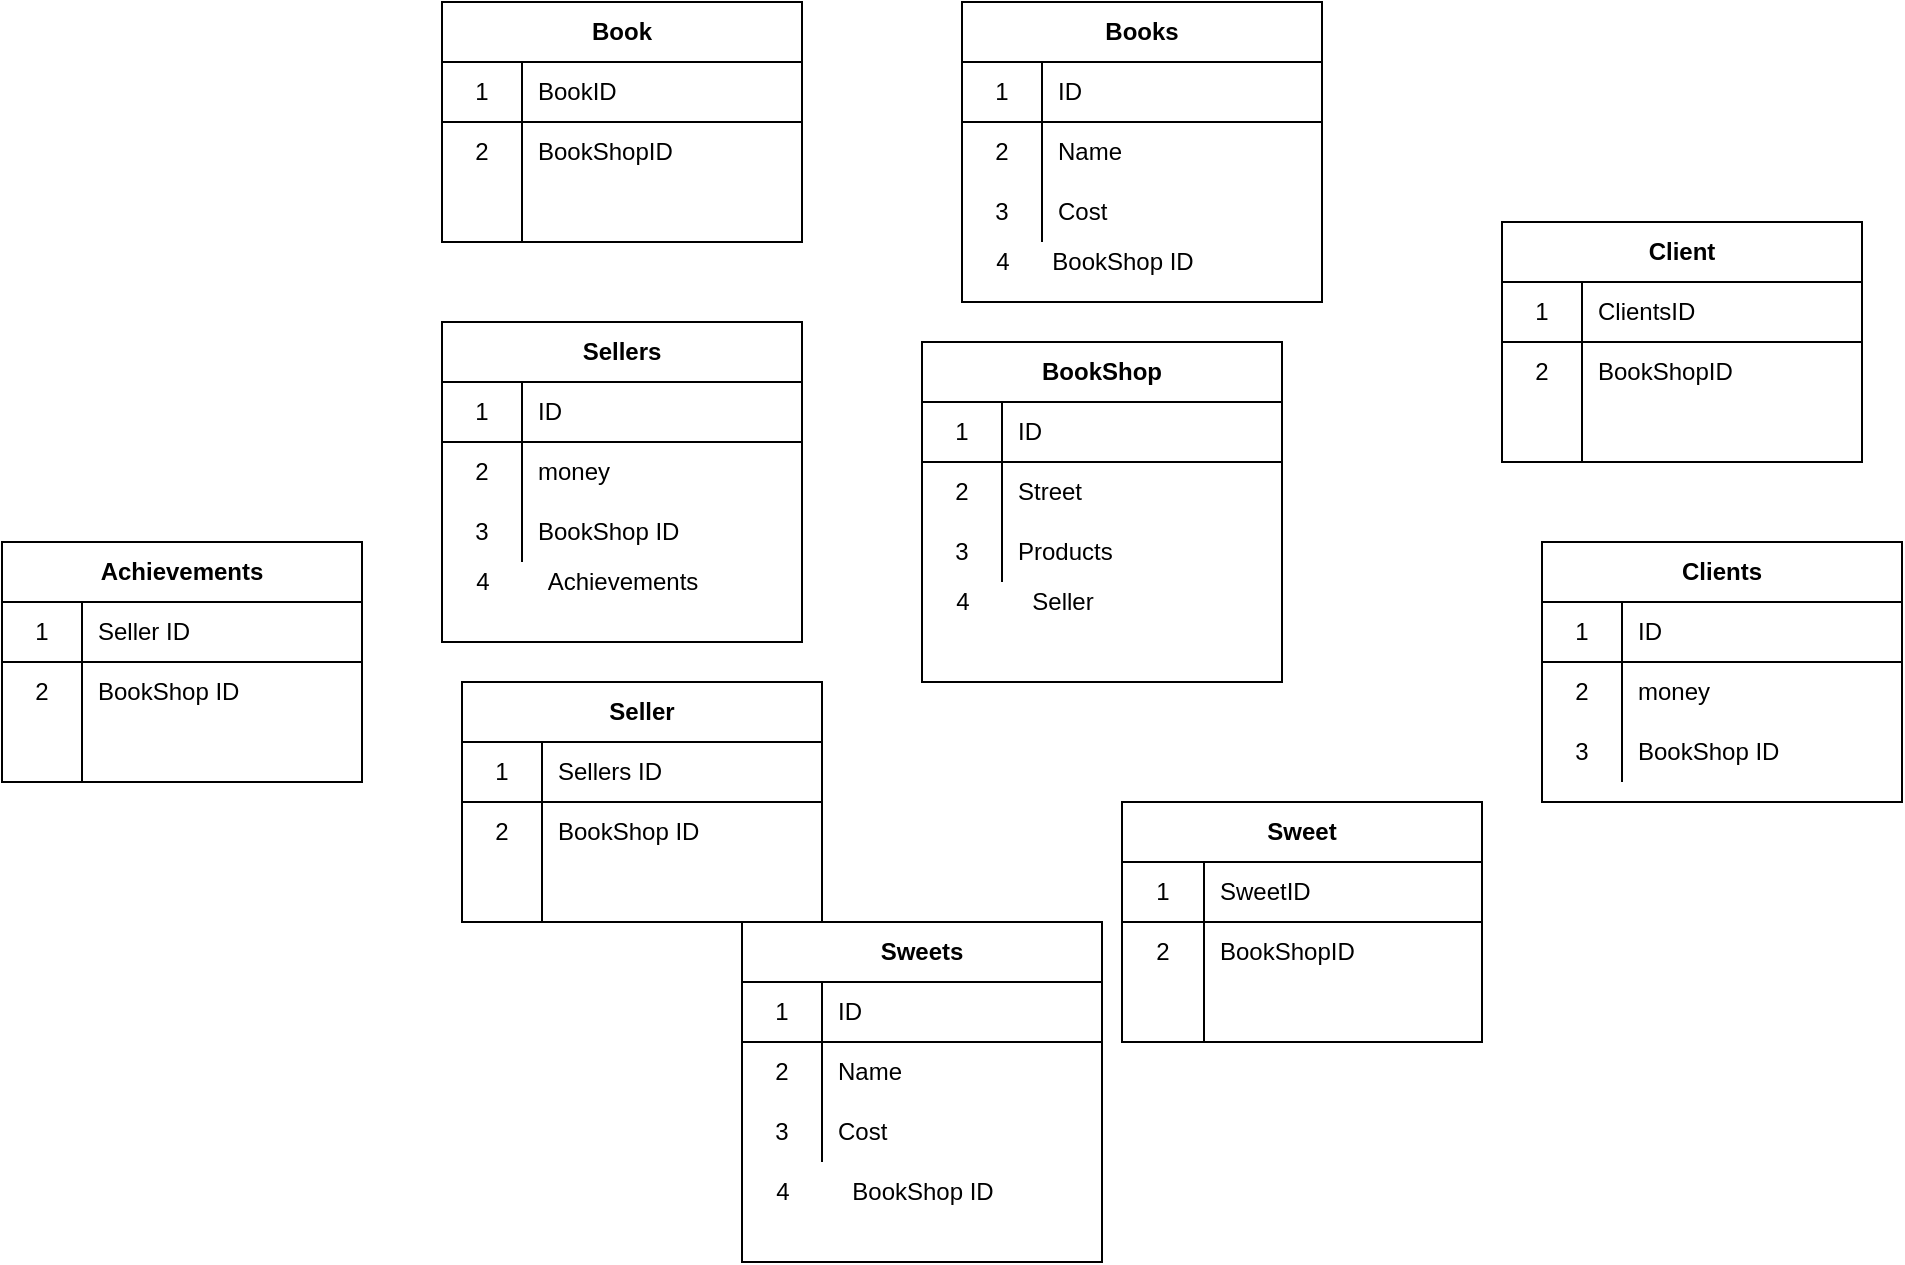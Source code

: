 <mxfile version="14.6.6" type="github">
  <diagram id="C5RBs43oDa-KdzZeNtuy" name="Page-1">
    <mxGraphModel dx="1992" dy="676" grid="1" gridSize="10" guides="1" tooltips="1" connect="1" arrows="1" fold="1" page="1" pageScale="1" pageWidth="827" pageHeight="1169" math="0" shadow="0">
      <root>
        <mxCell id="WIyWlLk6GJQsqaUBKTNV-0" />
        <mxCell id="WIyWlLk6GJQsqaUBKTNV-1" parent="WIyWlLk6GJQsqaUBKTNV-0" />
        <mxCell id="SH3YBPQ3gGaoSPyAYsvP-0" value="BookShop" style="shape=table;html=1;whiteSpace=wrap;startSize=30;container=1;collapsible=0;childLayout=tableLayout;fixedRows=1;rowLines=0;fontStyle=1;align=center;" parent="WIyWlLk6GJQsqaUBKTNV-1" vertex="1">
          <mxGeometry x="290" y="190" width="180" height="170" as="geometry" />
        </mxCell>
        <mxCell id="SH3YBPQ3gGaoSPyAYsvP-1" value="" style="shape=partialRectangle;html=1;whiteSpace=wrap;collapsible=0;dropTarget=0;pointerEvents=0;fillColor=none;top=0;left=0;bottom=1;right=0;points=[[0,0.5],[1,0.5]];portConstraint=eastwest;" parent="SH3YBPQ3gGaoSPyAYsvP-0" vertex="1">
          <mxGeometry y="30" width="180" height="30" as="geometry" />
        </mxCell>
        <mxCell id="SH3YBPQ3gGaoSPyAYsvP-2" value="1" style="shape=partialRectangle;html=1;whiteSpace=wrap;connectable=0;fillColor=none;top=0;left=0;bottom=0;right=0;overflow=hidden;" parent="SH3YBPQ3gGaoSPyAYsvP-1" vertex="1">
          <mxGeometry width="40" height="30" as="geometry" />
        </mxCell>
        <mxCell id="SH3YBPQ3gGaoSPyAYsvP-3" value="ID" style="shape=partialRectangle;html=1;whiteSpace=wrap;connectable=0;fillColor=none;top=0;left=0;bottom=0;right=0;align=left;spacingLeft=6;overflow=hidden;" parent="SH3YBPQ3gGaoSPyAYsvP-1" vertex="1">
          <mxGeometry x="40" width="140" height="30" as="geometry" />
        </mxCell>
        <mxCell id="SH3YBPQ3gGaoSPyAYsvP-4" value="" style="shape=partialRectangle;html=1;whiteSpace=wrap;collapsible=0;dropTarget=0;pointerEvents=0;fillColor=none;top=0;left=0;bottom=0;right=0;points=[[0,0.5],[1,0.5]];portConstraint=eastwest;" parent="SH3YBPQ3gGaoSPyAYsvP-0" vertex="1">
          <mxGeometry y="60" width="180" height="30" as="geometry" />
        </mxCell>
        <mxCell id="SH3YBPQ3gGaoSPyAYsvP-5" value="2" style="shape=partialRectangle;html=1;whiteSpace=wrap;connectable=0;fillColor=none;top=0;left=0;bottom=0;right=0;overflow=hidden;" parent="SH3YBPQ3gGaoSPyAYsvP-4" vertex="1">
          <mxGeometry width="40" height="30" as="geometry" />
        </mxCell>
        <mxCell id="SH3YBPQ3gGaoSPyAYsvP-6" value="Street" style="shape=partialRectangle;html=1;whiteSpace=wrap;connectable=0;fillColor=none;top=0;left=0;bottom=0;right=0;align=left;spacingLeft=6;overflow=hidden;" parent="SH3YBPQ3gGaoSPyAYsvP-4" vertex="1">
          <mxGeometry x="40" width="140" height="30" as="geometry" />
        </mxCell>
        <mxCell id="SH3YBPQ3gGaoSPyAYsvP-7" value="" style="shape=partialRectangle;html=1;whiteSpace=wrap;collapsible=0;dropTarget=0;pointerEvents=0;fillColor=none;top=0;left=0;bottom=0;right=0;points=[[0,0.5],[1,0.5]];portConstraint=eastwest;" parent="SH3YBPQ3gGaoSPyAYsvP-0" vertex="1">
          <mxGeometry y="90" width="180" height="30" as="geometry" />
        </mxCell>
        <mxCell id="SH3YBPQ3gGaoSPyAYsvP-8" value="3" style="shape=partialRectangle;html=1;whiteSpace=wrap;connectable=0;fillColor=none;top=0;left=0;bottom=0;right=0;overflow=hidden;" parent="SH3YBPQ3gGaoSPyAYsvP-7" vertex="1">
          <mxGeometry width="40" height="30" as="geometry" />
        </mxCell>
        <mxCell id="SH3YBPQ3gGaoSPyAYsvP-9" value="Products" style="shape=partialRectangle;html=1;whiteSpace=wrap;connectable=0;fillColor=none;top=0;left=0;bottom=0;right=0;align=left;spacingLeft=6;overflow=hidden;" parent="SH3YBPQ3gGaoSPyAYsvP-7" vertex="1">
          <mxGeometry x="40" width="140" height="30" as="geometry" />
        </mxCell>
        <mxCell id="SH3YBPQ3gGaoSPyAYsvP-10" value="Books" style="shape=table;html=1;whiteSpace=wrap;startSize=30;container=1;collapsible=0;childLayout=tableLayout;fixedRows=1;rowLines=0;fontStyle=1;align=center;" parent="WIyWlLk6GJQsqaUBKTNV-1" vertex="1">
          <mxGeometry x="310" y="20" width="180" height="150" as="geometry" />
        </mxCell>
        <mxCell id="SH3YBPQ3gGaoSPyAYsvP-11" value="" style="shape=partialRectangle;html=1;whiteSpace=wrap;collapsible=0;dropTarget=0;pointerEvents=0;fillColor=none;top=0;left=0;bottom=1;right=0;points=[[0,0.5],[1,0.5]];portConstraint=eastwest;" parent="SH3YBPQ3gGaoSPyAYsvP-10" vertex="1">
          <mxGeometry y="30" width="180" height="30" as="geometry" />
        </mxCell>
        <mxCell id="SH3YBPQ3gGaoSPyAYsvP-12" value="1" style="shape=partialRectangle;html=1;whiteSpace=wrap;connectable=0;fillColor=none;top=0;left=0;bottom=0;right=0;overflow=hidden;" parent="SH3YBPQ3gGaoSPyAYsvP-11" vertex="1">
          <mxGeometry width="40" height="30" as="geometry" />
        </mxCell>
        <mxCell id="SH3YBPQ3gGaoSPyAYsvP-13" value="ID" style="shape=partialRectangle;html=1;whiteSpace=wrap;connectable=0;fillColor=none;top=0;left=0;bottom=0;right=0;align=left;spacingLeft=6;overflow=hidden;" parent="SH3YBPQ3gGaoSPyAYsvP-11" vertex="1">
          <mxGeometry x="40" width="140" height="30" as="geometry" />
        </mxCell>
        <mxCell id="SH3YBPQ3gGaoSPyAYsvP-14" value="" style="shape=partialRectangle;html=1;whiteSpace=wrap;collapsible=0;dropTarget=0;pointerEvents=0;fillColor=none;top=0;left=0;bottom=0;right=0;points=[[0,0.5],[1,0.5]];portConstraint=eastwest;" parent="SH3YBPQ3gGaoSPyAYsvP-10" vertex="1">
          <mxGeometry y="60" width="180" height="30" as="geometry" />
        </mxCell>
        <mxCell id="SH3YBPQ3gGaoSPyAYsvP-15" value="2" style="shape=partialRectangle;html=1;whiteSpace=wrap;connectable=0;fillColor=none;top=0;left=0;bottom=0;right=0;overflow=hidden;" parent="SH3YBPQ3gGaoSPyAYsvP-14" vertex="1">
          <mxGeometry width="40" height="30" as="geometry" />
        </mxCell>
        <mxCell id="SH3YBPQ3gGaoSPyAYsvP-16" value="Name" style="shape=partialRectangle;html=1;whiteSpace=wrap;connectable=0;fillColor=none;top=0;left=0;bottom=0;right=0;align=left;spacingLeft=6;overflow=hidden;" parent="SH3YBPQ3gGaoSPyAYsvP-14" vertex="1">
          <mxGeometry x="40" width="140" height="30" as="geometry" />
        </mxCell>
        <mxCell id="SH3YBPQ3gGaoSPyAYsvP-17" value="" style="shape=partialRectangle;html=1;whiteSpace=wrap;collapsible=0;dropTarget=0;pointerEvents=0;fillColor=none;top=0;left=0;bottom=0;right=0;points=[[0,0.5],[1,0.5]];portConstraint=eastwest;" parent="SH3YBPQ3gGaoSPyAYsvP-10" vertex="1">
          <mxGeometry y="90" width="180" height="30" as="geometry" />
        </mxCell>
        <mxCell id="SH3YBPQ3gGaoSPyAYsvP-18" value="3" style="shape=partialRectangle;html=1;whiteSpace=wrap;connectable=0;fillColor=none;top=0;left=0;bottom=0;right=0;overflow=hidden;" parent="SH3YBPQ3gGaoSPyAYsvP-17" vertex="1">
          <mxGeometry width="40" height="30" as="geometry" />
        </mxCell>
        <mxCell id="SH3YBPQ3gGaoSPyAYsvP-19" value="Cost" style="shape=partialRectangle;html=1;whiteSpace=wrap;connectable=0;fillColor=none;top=0;left=0;bottom=0;right=0;align=left;spacingLeft=6;overflow=hidden;" parent="SH3YBPQ3gGaoSPyAYsvP-17" vertex="1">
          <mxGeometry x="40" width="140" height="30" as="geometry" />
        </mxCell>
        <mxCell id="SH3YBPQ3gGaoSPyAYsvP-33" value="Book" style="shape=table;html=1;whiteSpace=wrap;startSize=30;container=1;collapsible=0;childLayout=tableLayout;fixedRows=1;rowLines=0;fontStyle=1;align=center;" parent="WIyWlLk6GJQsqaUBKTNV-1" vertex="1">
          <mxGeometry x="50" y="20" width="180" height="120" as="geometry" />
        </mxCell>
        <mxCell id="SH3YBPQ3gGaoSPyAYsvP-34" value="" style="shape=partialRectangle;html=1;whiteSpace=wrap;collapsible=0;dropTarget=0;pointerEvents=0;fillColor=none;top=0;left=0;bottom=1;right=0;points=[[0,0.5],[1,0.5]];portConstraint=eastwest;" parent="SH3YBPQ3gGaoSPyAYsvP-33" vertex="1">
          <mxGeometry y="30" width="180" height="30" as="geometry" />
        </mxCell>
        <mxCell id="SH3YBPQ3gGaoSPyAYsvP-35" value="1" style="shape=partialRectangle;html=1;whiteSpace=wrap;connectable=0;fillColor=none;top=0;left=0;bottom=0;right=0;overflow=hidden;" parent="SH3YBPQ3gGaoSPyAYsvP-34" vertex="1">
          <mxGeometry width="40" height="30" as="geometry" />
        </mxCell>
        <mxCell id="SH3YBPQ3gGaoSPyAYsvP-36" value="BookID" style="shape=partialRectangle;html=1;whiteSpace=wrap;connectable=0;fillColor=none;top=0;left=0;bottom=0;right=0;align=left;spacingLeft=6;overflow=hidden;" parent="SH3YBPQ3gGaoSPyAYsvP-34" vertex="1">
          <mxGeometry x="40" width="140" height="30" as="geometry" />
        </mxCell>
        <mxCell id="SH3YBPQ3gGaoSPyAYsvP-37" value="" style="shape=partialRectangle;html=1;whiteSpace=wrap;collapsible=0;dropTarget=0;pointerEvents=0;fillColor=none;top=0;left=0;bottom=0;right=0;points=[[0,0.5],[1,0.5]];portConstraint=eastwest;" parent="SH3YBPQ3gGaoSPyAYsvP-33" vertex="1">
          <mxGeometry y="60" width="180" height="30" as="geometry" />
        </mxCell>
        <mxCell id="SH3YBPQ3gGaoSPyAYsvP-38" value="2" style="shape=partialRectangle;html=1;whiteSpace=wrap;connectable=0;fillColor=none;top=0;left=0;bottom=0;right=0;overflow=hidden;" parent="SH3YBPQ3gGaoSPyAYsvP-37" vertex="1">
          <mxGeometry width="40" height="30" as="geometry" />
        </mxCell>
        <mxCell id="SH3YBPQ3gGaoSPyAYsvP-39" value="BookShopID" style="shape=partialRectangle;html=1;whiteSpace=wrap;connectable=0;fillColor=none;top=0;left=0;bottom=0;right=0;align=left;spacingLeft=6;overflow=hidden;" parent="SH3YBPQ3gGaoSPyAYsvP-37" vertex="1">
          <mxGeometry x="40" width="140" height="30" as="geometry" />
        </mxCell>
        <mxCell id="SH3YBPQ3gGaoSPyAYsvP-40" value="" style="shape=partialRectangle;html=1;whiteSpace=wrap;collapsible=0;dropTarget=0;pointerEvents=0;fillColor=none;top=0;left=0;bottom=0;right=0;points=[[0,0.5],[1,0.5]];portConstraint=eastwest;" parent="SH3YBPQ3gGaoSPyAYsvP-33" vertex="1">
          <mxGeometry y="90" width="180" height="30" as="geometry" />
        </mxCell>
        <mxCell id="SH3YBPQ3gGaoSPyAYsvP-41" value="" style="shape=partialRectangle;html=1;whiteSpace=wrap;connectable=0;fillColor=none;top=0;left=0;bottom=0;right=0;overflow=hidden;" parent="SH3YBPQ3gGaoSPyAYsvP-40" vertex="1">
          <mxGeometry width="40" height="30" as="geometry" />
        </mxCell>
        <mxCell id="SH3YBPQ3gGaoSPyAYsvP-42" value="" style="shape=partialRectangle;html=1;whiteSpace=wrap;connectable=0;fillColor=none;top=0;left=0;bottom=0;right=0;align=left;spacingLeft=6;overflow=hidden;" parent="SH3YBPQ3gGaoSPyAYsvP-40" vertex="1">
          <mxGeometry x="40" width="140" height="30" as="geometry" />
        </mxCell>
        <mxCell id="SH3YBPQ3gGaoSPyAYsvP-43" value="Clients" style="shape=table;html=1;whiteSpace=wrap;startSize=30;container=1;collapsible=0;childLayout=tableLayout;fixedRows=1;rowLines=0;fontStyle=1;align=center;" parent="WIyWlLk6GJQsqaUBKTNV-1" vertex="1">
          <mxGeometry x="600" y="290" width="180" height="130" as="geometry" />
        </mxCell>
        <mxCell id="SH3YBPQ3gGaoSPyAYsvP-44" value="" style="shape=partialRectangle;html=1;whiteSpace=wrap;collapsible=0;dropTarget=0;pointerEvents=0;fillColor=none;top=0;left=0;bottom=1;right=0;points=[[0,0.5],[1,0.5]];portConstraint=eastwest;" parent="SH3YBPQ3gGaoSPyAYsvP-43" vertex="1">
          <mxGeometry y="30" width="180" height="30" as="geometry" />
        </mxCell>
        <mxCell id="SH3YBPQ3gGaoSPyAYsvP-45" value="1" style="shape=partialRectangle;html=1;whiteSpace=wrap;connectable=0;fillColor=none;top=0;left=0;bottom=0;right=0;overflow=hidden;" parent="SH3YBPQ3gGaoSPyAYsvP-44" vertex="1">
          <mxGeometry width="40" height="30" as="geometry" />
        </mxCell>
        <mxCell id="SH3YBPQ3gGaoSPyAYsvP-46" value="ID" style="shape=partialRectangle;html=1;whiteSpace=wrap;connectable=0;fillColor=none;top=0;left=0;bottom=0;right=0;align=left;spacingLeft=6;overflow=hidden;" parent="SH3YBPQ3gGaoSPyAYsvP-44" vertex="1">
          <mxGeometry x="40" width="140" height="30" as="geometry" />
        </mxCell>
        <mxCell id="SH3YBPQ3gGaoSPyAYsvP-47" value="" style="shape=partialRectangle;html=1;whiteSpace=wrap;collapsible=0;dropTarget=0;pointerEvents=0;fillColor=none;top=0;left=0;bottom=0;right=0;points=[[0,0.5],[1,0.5]];portConstraint=eastwest;" parent="SH3YBPQ3gGaoSPyAYsvP-43" vertex="1">
          <mxGeometry y="60" width="180" height="30" as="geometry" />
        </mxCell>
        <mxCell id="SH3YBPQ3gGaoSPyAYsvP-48" value="2" style="shape=partialRectangle;html=1;whiteSpace=wrap;connectable=0;fillColor=none;top=0;left=0;bottom=0;right=0;overflow=hidden;" parent="SH3YBPQ3gGaoSPyAYsvP-47" vertex="1">
          <mxGeometry width="40" height="30" as="geometry" />
        </mxCell>
        <mxCell id="SH3YBPQ3gGaoSPyAYsvP-49" value="money" style="shape=partialRectangle;html=1;whiteSpace=wrap;connectable=0;fillColor=none;top=0;left=0;bottom=0;right=0;align=left;spacingLeft=6;overflow=hidden;" parent="SH3YBPQ3gGaoSPyAYsvP-47" vertex="1">
          <mxGeometry x="40" width="140" height="30" as="geometry" />
        </mxCell>
        <mxCell id="SH3YBPQ3gGaoSPyAYsvP-50" value="" style="shape=partialRectangle;html=1;whiteSpace=wrap;collapsible=0;dropTarget=0;pointerEvents=0;fillColor=none;top=0;left=0;bottom=0;right=0;points=[[0,0.5],[1,0.5]];portConstraint=eastwest;" parent="SH3YBPQ3gGaoSPyAYsvP-43" vertex="1">
          <mxGeometry y="90" width="180" height="30" as="geometry" />
        </mxCell>
        <mxCell id="SH3YBPQ3gGaoSPyAYsvP-51" value="3" style="shape=partialRectangle;html=1;whiteSpace=wrap;connectable=0;fillColor=none;top=0;left=0;bottom=0;right=0;overflow=hidden;" parent="SH3YBPQ3gGaoSPyAYsvP-50" vertex="1">
          <mxGeometry width="40" height="30" as="geometry" />
        </mxCell>
        <mxCell id="SH3YBPQ3gGaoSPyAYsvP-52" value="BookShop ID" style="shape=partialRectangle;html=1;whiteSpace=wrap;connectable=0;fillColor=none;top=0;left=0;bottom=0;right=0;align=left;spacingLeft=6;overflow=hidden;" parent="SH3YBPQ3gGaoSPyAYsvP-50" vertex="1">
          <mxGeometry x="40" width="140" height="30" as="geometry" />
        </mxCell>
        <mxCell id="SH3YBPQ3gGaoSPyAYsvP-53" value="Sweets" style="shape=table;html=1;whiteSpace=wrap;startSize=30;container=1;collapsible=0;childLayout=tableLayout;fixedRows=1;rowLines=0;fontStyle=1;align=center;" parent="WIyWlLk6GJQsqaUBKTNV-1" vertex="1">
          <mxGeometry x="200" y="480" width="180" height="170" as="geometry" />
        </mxCell>
        <mxCell id="SH3YBPQ3gGaoSPyAYsvP-54" value="" style="shape=partialRectangle;html=1;whiteSpace=wrap;collapsible=0;dropTarget=0;pointerEvents=0;fillColor=none;top=0;left=0;bottom=1;right=0;points=[[0,0.5],[1,0.5]];portConstraint=eastwest;" parent="SH3YBPQ3gGaoSPyAYsvP-53" vertex="1">
          <mxGeometry y="30" width="180" height="30" as="geometry" />
        </mxCell>
        <mxCell id="SH3YBPQ3gGaoSPyAYsvP-55" value="1" style="shape=partialRectangle;html=1;whiteSpace=wrap;connectable=0;fillColor=none;top=0;left=0;bottom=0;right=0;overflow=hidden;" parent="SH3YBPQ3gGaoSPyAYsvP-54" vertex="1">
          <mxGeometry width="40" height="30" as="geometry" />
        </mxCell>
        <mxCell id="SH3YBPQ3gGaoSPyAYsvP-56" value="ID" style="shape=partialRectangle;html=1;whiteSpace=wrap;connectable=0;fillColor=none;top=0;left=0;bottom=0;right=0;align=left;spacingLeft=6;overflow=hidden;" parent="SH3YBPQ3gGaoSPyAYsvP-54" vertex="1">
          <mxGeometry x="40" width="140" height="30" as="geometry" />
        </mxCell>
        <mxCell id="SH3YBPQ3gGaoSPyAYsvP-57" value="" style="shape=partialRectangle;html=1;whiteSpace=wrap;collapsible=0;dropTarget=0;pointerEvents=0;fillColor=none;top=0;left=0;bottom=0;right=0;points=[[0,0.5],[1,0.5]];portConstraint=eastwest;" parent="SH3YBPQ3gGaoSPyAYsvP-53" vertex="1">
          <mxGeometry y="60" width="180" height="30" as="geometry" />
        </mxCell>
        <mxCell id="SH3YBPQ3gGaoSPyAYsvP-58" value="2" style="shape=partialRectangle;html=1;whiteSpace=wrap;connectable=0;fillColor=none;top=0;left=0;bottom=0;right=0;overflow=hidden;" parent="SH3YBPQ3gGaoSPyAYsvP-57" vertex="1">
          <mxGeometry width="40" height="30" as="geometry" />
        </mxCell>
        <mxCell id="SH3YBPQ3gGaoSPyAYsvP-59" value="Name" style="shape=partialRectangle;html=1;whiteSpace=wrap;connectable=0;fillColor=none;top=0;left=0;bottom=0;right=0;align=left;spacingLeft=6;overflow=hidden;" parent="SH3YBPQ3gGaoSPyAYsvP-57" vertex="1">
          <mxGeometry x="40" width="140" height="30" as="geometry" />
        </mxCell>
        <mxCell id="SH3YBPQ3gGaoSPyAYsvP-60" value="" style="shape=partialRectangle;html=1;whiteSpace=wrap;collapsible=0;dropTarget=0;pointerEvents=0;fillColor=none;top=0;left=0;bottom=0;right=0;points=[[0,0.5],[1,0.5]];portConstraint=eastwest;" parent="SH3YBPQ3gGaoSPyAYsvP-53" vertex="1">
          <mxGeometry y="90" width="180" height="30" as="geometry" />
        </mxCell>
        <mxCell id="SH3YBPQ3gGaoSPyAYsvP-61" value="3" style="shape=partialRectangle;html=1;whiteSpace=wrap;connectable=0;fillColor=none;top=0;left=0;bottom=0;right=0;overflow=hidden;" parent="SH3YBPQ3gGaoSPyAYsvP-60" vertex="1">
          <mxGeometry width="40" height="30" as="geometry" />
        </mxCell>
        <mxCell id="SH3YBPQ3gGaoSPyAYsvP-62" value="Cost" style="shape=partialRectangle;html=1;whiteSpace=wrap;connectable=0;fillColor=none;top=0;left=0;bottom=0;right=0;align=left;spacingLeft=6;overflow=hidden;" parent="SH3YBPQ3gGaoSPyAYsvP-60" vertex="1">
          <mxGeometry x="40" width="140" height="30" as="geometry" />
        </mxCell>
        <mxCell id="SH3YBPQ3gGaoSPyAYsvP-63" value="Sweet" style="shape=table;html=1;whiteSpace=wrap;startSize=30;container=1;collapsible=0;childLayout=tableLayout;fixedRows=1;rowLines=0;fontStyle=1;align=center;" parent="WIyWlLk6GJQsqaUBKTNV-1" vertex="1">
          <mxGeometry x="390" y="420" width="180" height="120" as="geometry" />
        </mxCell>
        <mxCell id="SH3YBPQ3gGaoSPyAYsvP-64" value="" style="shape=partialRectangle;html=1;whiteSpace=wrap;collapsible=0;dropTarget=0;pointerEvents=0;fillColor=none;top=0;left=0;bottom=1;right=0;points=[[0,0.5],[1,0.5]];portConstraint=eastwest;" parent="SH3YBPQ3gGaoSPyAYsvP-63" vertex="1">
          <mxGeometry y="30" width="180" height="30" as="geometry" />
        </mxCell>
        <mxCell id="SH3YBPQ3gGaoSPyAYsvP-65" value="1" style="shape=partialRectangle;html=1;whiteSpace=wrap;connectable=0;fillColor=none;top=0;left=0;bottom=0;right=0;overflow=hidden;" parent="SH3YBPQ3gGaoSPyAYsvP-64" vertex="1">
          <mxGeometry width="41" height="30" as="geometry" />
        </mxCell>
        <mxCell id="SH3YBPQ3gGaoSPyAYsvP-66" value="SweetID" style="shape=partialRectangle;html=1;whiteSpace=wrap;connectable=0;fillColor=none;top=0;left=0;bottom=0;right=0;align=left;spacingLeft=6;overflow=hidden;" parent="SH3YBPQ3gGaoSPyAYsvP-64" vertex="1">
          <mxGeometry x="41" width="139" height="30" as="geometry" />
        </mxCell>
        <mxCell id="SH3YBPQ3gGaoSPyAYsvP-67" value="" style="shape=partialRectangle;html=1;whiteSpace=wrap;collapsible=0;dropTarget=0;pointerEvents=0;fillColor=none;top=0;left=0;bottom=0;right=0;points=[[0,0.5],[1,0.5]];portConstraint=eastwest;" parent="SH3YBPQ3gGaoSPyAYsvP-63" vertex="1">
          <mxGeometry y="60" width="180" height="30" as="geometry" />
        </mxCell>
        <mxCell id="SH3YBPQ3gGaoSPyAYsvP-68" value="2" style="shape=partialRectangle;html=1;whiteSpace=wrap;connectable=0;fillColor=none;top=0;left=0;bottom=0;right=0;overflow=hidden;" parent="SH3YBPQ3gGaoSPyAYsvP-67" vertex="1">
          <mxGeometry width="41" height="30" as="geometry" />
        </mxCell>
        <mxCell id="SH3YBPQ3gGaoSPyAYsvP-69" value="BookShopID" style="shape=partialRectangle;html=1;whiteSpace=wrap;connectable=0;fillColor=none;top=0;left=0;bottom=0;right=0;align=left;spacingLeft=6;overflow=hidden;" parent="SH3YBPQ3gGaoSPyAYsvP-67" vertex="1">
          <mxGeometry x="41" width="139" height="30" as="geometry" />
        </mxCell>
        <mxCell id="SH3YBPQ3gGaoSPyAYsvP-70" value="" style="shape=partialRectangle;html=1;whiteSpace=wrap;collapsible=0;dropTarget=0;pointerEvents=0;fillColor=none;top=0;left=0;bottom=0;right=0;points=[[0,0.5],[1,0.5]];portConstraint=eastwest;" parent="SH3YBPQ3gGaoSPyAYsvP-63" vertex="1">
          <mxGeometry y="90" width="180" height="30" as="geometry" />
        </mxCell>
        <mxCell id="SH3YBPQ3gGaoSPyAYsvP-71" value="" style="shape=partialRectangle;html=1;whiteSpace=wrap;connectable=0;fillColor=none;top=0;left=0;bottom=0;right=0;overflow=hidden;" parent="SH3YBPQ3gGaoSPyAYsvP-70" vertex="1">
          <mxGeometry width="41" height="30" as="geometry" />
        </mxCell>
        <mxCell id="SH3YBPQ3gGaoSPyAYsvP-72" value="" style="shape=partialRectangle;html=1;whiteSpace=wrap;connectable=0;fillColor=none;top=0;left=0;bottom=0;right=0;align=left;spacingLeft=6;overflow=hidden;" parent="SH3YBPQ3gGaoSPyAYsvP-70" vertex="1">
          <mxGeometry x="41" width="139" height="30" as="geometry" />
        </mxCell>
        <mxCell id="SH3YBPQ3gGaoSPyAYsvP-83" value="Client" style="shape=table;html=1;whiteSpace=wrap;startSize=30;container=1;collapsible=0;childLayout=tableLayout;fixedRows=1;rowLines=0;fontStyle=1;align=center;" parent="WIyWlLk6GJQsqaUBKTNV-1" vertex="1">
          <mxGeometry x="580" y="130" width="180" height="120" as="geometry" />
        </mxCell>
        <mxCell id="SH3YBPQ3gGaoSPyAYsvP-84" value="" style="shape=partialRectangle;html=1;whiteSpace=wrap;collapsible=0;dropTarget=0;pointerEvents=0;fillColor=none;top=0;left=0;bottom=1;right=0;points=[[0,0.5],[1,0.5]];portConstraint=eastwest;" parent="SH3YBPQ3gGaoSPyAYsvP-83" vertex="1">
          <mxGeometry y="30" width="180" height="30" as="geometry" />
        </mxCell>
        <mxCell id="SH3YBPQ3gGaoSPyAYsvP-85" value="1" style="shape=partialRectangle;html=1;whiteSpace=wrap;connectable=0;fillColor=none;top=0;left=0;bottom=0;right=0;overflow=hidden;" parent="SH3YBPQ3gGaoSPyAYsvP-84" vertex="1">
          <mxGeometry width="40" height="30" as="geometry" />
        </mxCell>
        <mxCell id="SH3YBPQ3gGaoSPyAYsvP-86" value="ClientsID" style="shape=partialRectangle;html=1;whiteSpace=wrap;connectable=0;fillColor=none;top=0;left=0;bottom=0;right=0;align=left;spacingLeft=6;overflow=hidden;" parent="SH3YBPQ3gGaoSPyAYsvP-84" vertex="1">
          <mxGeometry x="40" width="140" height="30" as="geometry" />
        </mxCell>
        <mxCell id="SH3YBPQ3gGaoSPyAYsvP-87" value="" style="shape=partialRectangle;html=1;whiteSpace=wrap;collapsible=0;dropTarget=0;pointerEvents=0;fillColor=none;top=0;left=0;bottom=0;right=0;points=[[0,0.5],[1,0.5]];portConstraint=eastwest;" parent="SH3YBPQ3gGaoSPyAYsvP-83" vertex="1">
          <mxGeometry y="60" width="180" height="30" as="geometry" />
        </mxCell>
        <mxCell id="SH3YBPQ3gGaoSPyAYsvP-88" value="2" style="shape=partialRectangle;html=1;whiteSpace=wrap;connectable=0;fillColor=none;top=0;left=0;bottom=0;right=0;overflow=hidden;" parent="SH3YBPQ3gGaoSPyAYsvP-87" vertex="1">
          <mxGeometry width="40" height="30" as="geometry" />
        </mxCell>
        <mxCell id="SH3YBPQ3gGaoSPyAYsvP-89" value="BookShopID" style="shape=partialRectangle;html=1;whiteSpace=wrap;connectable=0;fillColor=none;top=0;left=0;bottom=0;right=0;align=left;spacingLeft=6;overflow=hidden;" parent="SH3YBPQ3gGaoSPyAYsvP-87" vertex="1">
          <mxGeometry x="40" width="140" height="30" as="geometry" />
        </mxCell>
        <mxCell id="SH3YBPQ3gGaoSPyAYsvP-90" value="" style="shape=partialRectangle;html=1;whiteSpace=wrap;collapsible=0;dropTarget=0;pointerEvents=0;fillColor=none;top=0;left=0;bottom=0;right=0;points=[[0,0.5],[1,0.5]];portConstraint=eastwest;" parent="SH3YBPQ3gGaoSPyAYsvP-83" vertex="1">
          <mxGeometry y="90" width="180" height="30" as="geometry" />
        </mxCell>
        <mxCell id="SH3YBPQ3gGaoSPyAYsvP-91" value="" style="shape=partialRectangle;html=1;whiteSpace=wrap;connectable=0;fillColor=none;top=0;left=0;bottom=0;right=0;overflow=hidden;" parent="SH3YBPQ3gGaoSPyAYsvP-90" vertex="1">
          <mxGeometry width="40" height="30" as="geometry" />
        </mxCell>
        <mxCell id="SH3YBPQ3gGaoSPyAYsvP-92" value="" style="shape=partialRectangle;html=1;whiteSpace=wrap;connectable=0;fillColor=none;top=0;left=0;bottom=0;right=0;align=left;spacingLeft=6;overflow=hidden;" parent="SH3YBPQ3gGaoSPyAYsvP-90" vertex="1">
          <mxGeometry x="40" width="140" height="30" as="geometry" />
        </mxCell>
        <mxCell id="KYi7_azfYtkrfI1_Ko0c-0" value="4" style="text;html=1;align=center;verticalAlign=middle;resizable=0;points=[];autosize=1;strokeColor=none;" vertex="1" parent="WIyWlLk6GJQsqaUBKTNV-1">
          <mxGeometry x="320" y="140" width="20" height="20" as="geometry" />
        </mxCell>
        <mxCell id="KYi7_azfYtkrfI1_Ko0c-1" value="BookShop ID" style="text;html=1;align=center;verticalAlign=middle;resizable=0;points=[];autosize=1;strokeColor=none;" vertex="1" parent="WIyWlLk6GJQsqaUBKTNV-1">
          <mxGeometry x="345" y="140" width="90" height="20" as="geometry" />
        </mxCell>
        <mxCell id="KYi7_azfYtkrfI1_Ko0c-2" value="4" style="text;html=1;align=center;verticalAlign=middle;resizable=0;points=[];autosize=1;strokeColor=none;" vertex="1" parent="WIyWlLk6GJQsqaUBKTNV-1">
          <mxGeometry x="210" y="605" width="20" height="20" as="geometry" />
        </mxCell>
        <mxCell id="KYi7_azfYtkrfI1_Ko0c-3" value="BookShop ID" style="text;html=1;align=center;verticalAlign=middle;resizable=0;points=[];autosize=1;strokeColor=none;" vertex="1" parent="WIyWlLk6GJQsqaUBKTNV-1">
          <mxGeometry x="245" y="605" width="90" height="20" as="geometry" />
        </mxCell>
        <mxCell id="KYi7_azfYtkrfI1_Ko0c-4" value="4" style="text;html=1;align=center;verticalAlign=middle;resizable=0;points=[];autosize=1;strokeColor=none;" vertex="1" parent="WIyWlLk6GJQsqaUBKTNV-1">
          <mxGeometry x="300" y="310" width="20" height="20" as="geometry" />
        </mxCell>
        <mxCell id="KYi7_azfYtkrfI1_Ko0c-5" value="Seller" style="text;html=1;align=center;verticalAlign=middle;resizable=0;points=[];autosize=1;strokeColor=none;" vertex="1" parent="WIyWlLk6GJQsqaUBKTNV-1">
          <mxGeometry x="335" y="310" width="50" height="20" as="geometry" />
        </mxCell>
        <mxCell id="KYi7_azfYtkrfI1_Ko0c-6" value="Sellers" style="shape=table;html=1;whiteSpace=wrap;startSize=30;container=1;collapsible=0;childLayout=tableLayout;fixedRows=1;rowLines=0;fontStyle=1;align=center;" vertex="1" parent="WIyWlLk6GJQsqaUBKTNV-1">
          <mxGeometry x="50" y="180" width="180" height="160" as="geometry" />
        </mxCell>
        <mxCell id="KYi7_azfYtkrfI1_Ko0c-7" value="" style="shape=partialRectangle;html=1;whiteSpace=wrap;collapsible=0;dropTarget=0;pointerEvents=0;fillColor=none;top=0;left=0;bottom=1;right=0;points=[[0,0.5],[1,0.5]];portConstraint=eastwest;" vertex="1" parent="KYi7_azfYtkrfI1_Ko0c-6">
          <mxGeometry y="30" width="180" height="30" as="geometry" />
        </mxCell>
        <mxCell id="KYi7_azfYtkrfI1_Ko0c-8" value="1" style="shape=partialRectangle;html=1;whiteSpace=wrap;connectable=0;fillColor=none;top=0;left=0;bottom=0;right=0;overflow=hidden;" vertex="1" parent="KYi7_azfYtkrfI1_Ko0c-7">
          <mxGeometry width="40" height="30" as="geometry" />
        </mxCell>
        <mxCell id="KYi7_azfYtkrfI1_Ko0c-9" value="ID" style="shape=partialRectangle;html=1;whiteSpace=wrap;connectable=0;fillColor=none;top=0;left=0;bottom=0;right=0;align=left;spacingLeft=6;overflow=hidden;" vertex="1" parent="KYi7_azfYtkrfI1_Ko0c-7">
          <mxGeometry x="40" width="140" height="30" as="geometry" />
        </mxCell>
        <mxCell id="KYi7_azfYtkrfI1_Ko0c-10" value="" style="shape=partialRectangle;html=1;whiteSpace=wrap;collapsible=0;dropTarget=0;pointerEvents=0;fillColor=none;top=0;left=0;bottom=0;right=0;points=[[0,0.5],[1,0.5]];portConstraint=eastwest;" vertex="1" parent="KYi7_azfYtkrfI1_Ko0c-6">
          <mxGeometry y="60" width="180" height="30" as="geometry" />
        </mxCell>
        <mxCell id="KYi7_azfYtkrfI1_Ko0c-11" value="2" style="shape=partialRectangle;html=1;whiteSpace=wrap;connectable=0;fillColor=none;top=0;left=0;bottom=0;right=0;overflow=hidden;" vertex="1" parent="KYi7_azfYtkrfI1_Ko0c-10">
          <mxGeometry width="40" height="30" as="geometry" />
        </mxCell>
        <mxCell id="KYi7_azfYtkrfI1_Ko0c-12" value="money" style="shape=partialRectangle;html=1;whiteSpace=wrap;connectable=0;fillColor=none;top=0;left=0;bottom=0;right=0;align=left;spacingLeft=6;overflow=hidden;" vertex="1" parent="KYi7_azfYtkrfI1_Ko0c-10">
          <mxGeometry x="40" width="140" height="30" as="geometry" />
        </mxCell>
        <mxCell id="KYi7_azfYtkrfI1_Ko0c-13" value="" style="shape=partialRectangle;html=1;whiteSpace=wrap;collapsible=0;dropTarget=0;pointerEvents=0;fillColor=none;top=0;left=0;bottom=0;right=0;points=[[0,0.5],[1,0.5]];portConstraint=eastwest;" vertex="1" parent="KYi7_azfYtkrfI1_Ko0c-6">
          <mxGeometry y="90" width="180" height="30" as="geometry" />
        </mxCell>
        <mxCell id="KYi7_azfYtkrfI1_Ko0c-14" value="3" style="shape=partialRectangle;html=1;whiteSpace=wrap;connectable=0;fillColor=none;top=0;left=0;bottom=0;right=0;overflow=hidden;" vertex="1" parent="KYi7_azfYtkrfI1_Ko0c-13">
          <mxGeometry width="40" height="30" as="geometry" />
        </mxCell>
        <mxCell id="KYi7_azfYtkrfI1_Ko0c-15" value="BookShop ID" style="shape=partialRectangle;html=1;whiteSpace=wrap;connectable=0;fillColor=none;top=0;left=0;bottom=0;right=0;align=left;spacingLeft=6;overflow=hidden;" vertex="1" parent="KYi7_azfYtkrfI1_Ko0c-13">
          <mxGeometry x="40" width="140" height="30" as="geometry" />
        </mxCell>
        <mxCell id="KYi7_azfYtkrfI1_Ko0c-16" value="4" style="text;html=1;align=center;verticalAlign=middle;resizable=0;points=[];autosize=1;strokeColor=none;" vertex="1" parent="WIyWlLk6GJQsqaUBKTNV-1">
          <mxGeometry x="60" y="300" width="20" height="20" as="geometry" />
        </mxCell>
        <mxCell id="KYi7_azfYtkrfI1_Ko0c-17" value="Achievements" style="text;html=1;align=center;verticalAlign=middle;resizable=0;points=[];autosize=1;strokeColor=none;" vertex="1" parent="WIyWlLk6GJQsqaUBKTNV-1">
          <mxGeometry x="95" y="300" width="90" height="20" as="geometry" />
        </mxCell>
        <mxCell id="KYi7_azfYtkrfI1_Ko0c-18" value="Achievements" style="shape=table;html=1;whiteSpace=wrap;startSize=30;container=1;collapsible=0;childLayout=tableLayout;fixedRows=1;rowLines=0;fontStyle=1;align=center;" vertex="1" parent="WIyWlLk6GJQsqaUBKTNV-1">
          <mxGeometry x="-170" y="290" width="180" height="120" as="geometry" />
        </mxCell>
        <mxCell id="KYi7_azfYtkrfI1_Ko0c-19" value="" style="shape=partialRectangle;html=1;whiteSpace=wrap;collapsible=0;dropTarget=0;pointerEvents=0;fillColor=none;top=0;left=0;bottom=1;right=0;points=[[0,0.5],[1,0.5]];portConstraint=eastwest;" vertex="1" parent="KYi7_azfYtkrfI1_Ko0c-18">
          <mxGeometry y="30" width="180" height="30" as="geometry" />
        </mxCell>
        <mxCell id="KYi7_azfYtkrfI1_Ko0c-20" value="1" style="shape=partialRectangle;html=1;whiteSpace=wrap;connectable=0;fillColor=none;top=0;left=0;bottom=0;right=0;overflow=hidden;" vertex="1" parent="KYi7_azfYtkrfI1_Ko0c-19">
          <mxGeometry width="40" height="30" as="geometry" />
        </mxCell>
        <mxCell id="KYi7_azfYtkrfI1_Ko0c-21" value="Seller ID" style="shape=partialRectangle;html=1;whiteSpace=wrap;connectable=0;fillColor=none;top=0;left=0;bottom=0;right=0;align=left;spacingLeft=6;overflow=hidden;" vertex="1" parent="KYi7_azfYtkrfI1_Ko0c-19">
          <mxGeometry x="40" width="140" height="30" as="geometry" />
        </mxCell>
        <mxCell id="KYi7_azfYtkrfI1_Ko0c-22" value="" style="shape=partialRectangle;html=1;whiteSpace=wrap;collapsible=0;dropTarget=0;pointerEvents=0;fillColor=none;top=0;left=0;bottom=0;right=0;points=[[0,0.5],[1,0.5]];portConstraint=eastwest;" vertex="1" parent="KYi7_azfYtkrfI1_Ko0c-18">
          <mxGeometry y="60" width="180" height="30" as="geometry" />
        </mxCell>
        <mxCell id="KYi7_azfYtkrfI1_Ko0c-23" value="2" style="shape=partialRectangle;html=1;whiteSpace=wrap;connectable=0;fillColor=none;top=0;left=0;bottom=0;right=0;overflow=hidden;" vertex="1" parent="KYi7_azfYtkrfI1_Ko0c-22">
          <mxGeometry width="40" height="30" as="geometry" />
        </mxCell>
        <mxCell id="KYi7_azfYtkrfI1_Ko0c-24" value="BookShop ID" style="shape=partialRectangle;html=1;whiteSpace=wrap;connectable=0;fillColor=none;top=0;left=0;bottom=0;right=0;align=left;spacingLeft=6;overflow=hidden;" vertex="1" parent="KYi7_azfYtkrfI1_Ko0c-22">
          <mxGeometry x="40" width="140" height="30" as="geometry" />
        </mxCell>
        <mxCell id="KYi7_azfYtkrfI1_Ko0c-25" value="" style="shape=partialRectangle;html=1;whiteSpace=wrap;collapsible=0;dropTarget=0;pointerEvents=0;fillColor=none;top=0;left=0;bottom=0;right=0;points=[[0,0.5],[1,0.5]];portConstraint=eastwest;" vertex="1" parent="KYi7_azfYtkrfI1_Ko0c-18">
          <mxGeometry y="90" width="180" height="30" as="geometry" />
        </mxCell>
        <mxCell id="KYi7_azfYtkrfI1_Ko0c-26" value="" style="shape=partialRectangle;html=1;whiteSpace=wrap;connectable=0;fillColor=none;top=0;left=0;bottom=0;right=0;overflow=hidden;" vertex="1" parent="KYi7_azfYtkrfI1_Ko0c-25">
          <mxGeometry width="40" height="30" as="geometry" />
        </mxCell>
        <mxCell id="KYi7_azfYtkrfI1_Ko0c-27" value="" style="shape=partialRectangle;html=1;whiteSpace=wrap;connectable=0;fillColor=none;top=0;left=0;bottom=0;right=0;align=left;spacingLeft=6;overflow=hidden;" vertex="1" parent="KYi7_azfYtkrfI1_Ko0c-25">
          <mxGeometry x="40" width="140" height="30" as="geometry" />
        </mxCell>
        <mxCell id="KYi7_azfYtkrfI1_Ko0c-28" value="Seller" style="shape=table;html=1;whiteSpace=wrap;startSize=30;container=1;collapsible=0;childLayout=tableLayout;fixedRows=1;rowLines=0;fontStyle=1;align=center;" vertex="1" parent="WIyWlLk6GJQsqaUBKTNV-1">
          <mxGeometry x="60" y="360" width="180" height="120" as="geometry" />
        </mxCell>
        <mxCell id="KYi7_azfYtkrfI1_Ko0c-29" value="" style="shape=partialRectangle;html=1;whiteSpace=wrap;collapsible=0;dropTarget=0;pointerEvents=0;fillColor=none;top=0;left=0;bottom=1;right=0;points=[[0,0.5],[1,0.5]];portConstraint=eastwest;" vertex="1" parent="KYi7_azfYtkrfI1_Ko0c-28">
          <mxGeometry y="30" width="180" height="30" as="geometry" />
        </mxCell>
        <mxCell id="KYi7_azfYtkrfI1_Ko0c-30" value="1" style="shape=partialRectangle;html=1;whiteSpace=wrap;connectable=0;fillColor=none;top=0;left=0;bottom=0;right=0;overflow=hidden;" vertex="1" parent="KYi7_azfYtkrfI1_Ko0c-29">
          <mxGeometry width="40" height="30" as="geometry" />
        </mxCell>
        <mxCell id="KYi7_azfYtkrfI1_Ko0c-31" value="Sellers ID" style="shape=partialRectangle;html=1;whiteSpace=wrap;connectable=0;fillColor=none;top=0;left=0;bottom=0;right=0;align=left;spacingLeft=6;overflow=hidden;" vertex="1" parent="KYi7_azfYtkrfI1_Ko0c-29">
          <mxGeometry x="40" width="140" height="30" as="geometry" />
        </mxCell>
        <mxCell id="KYi7_azfYtkrfI1_Ko0c-32" value="" style="shape=partialRectangle;html=1;whiteSpace=wrap;collapsible=0;dropTarget=0;pointerEvents=0;fillColor=none;top=0;left=0;bottom=0;right=0;points=[[0,0.5],[1,0.5]];portConstraint=eastwest;" vertex="1" parent="KYi7_azfYtkrfI1_Ko0c-28">
          <mxGeometry y="60" width="180" height="30" as="geometry" />
        </mxCell>
        <mxCell id="KYi7_azfYtkrfI1_Ko0c-33" value="2" style="shape=partialRectangle;html=1;whiteSpace=wrap;connectable=0;fillColor=none;top=0;left=0;bottom=0;right=0;overflow=hidden;" vertex="1" parent="KYi7_azfYtkrfI1_Ko0c-32">
          <mxGeometry width="40" height="30" as="geometry" />
        </mxCell>
        <mxCell id="KYi7_azfYtkrfI1_Ko0c-34" value="BookShop ID" style="shape=partialRectangle;html=1;whiteSpace=wrap;connectable=0;fillColor=none;top=0;left=0;bottom=0;right=0;align=left;spacingLeft=6;overflow=hidden;" vertex="1" parent="KYi7_azfYtkrfI1_Ko0c-32">
          <mxGeometry x="40" width="140" height="30" as="geometry" />
        </mxCell>
        <mxCell id="KYi7_azfYtkrfI1_Ko0c-35" value="" style="shape=partialRectangle;html=1;whiteSpace=wrap;collapsible=0;dropTarget=0;pointerEvents=0;fillColor=none;top=0;left=0;bottom=0;right=0;points=[[0,0.5],[1,0.5]];portConstraint=eastwest;" vertex="1" parent="KYi7_azfYtkrfI1_Ko0c-28">
          <mxGeometry y="90" width="180" height="30" as="geometry" />
        </mxCell>
        <mxCell id="KYi7_azfYtkrfI1_Ko0c-36" value="" style="shape=partialRectangle;html=1;whiteSpace=wrap;connectable=0;fillColor=none;top=0;left=0;bottom=0;right=0;overflow=hidden;" vertex="1" parent="KYi7_azfYtkrfI1_Ko0c-35">
          <mxGeometry width="40" height="30" as="geometry" />
        </mxCell>
        <mxCell id="KYi7_azfYtkrfI1_Ko0c-37" value="" style="shape=partialRectangle;html=1;whiteSpace=wrap;connectable=0;fillColor=none;top=0;left=0;bottom=0;right=0;align=left;spacingLeft=6;overflow=hidden;" vertex="1" parent="KYi7_azfYtkrfI1_Ko0c-35">
          <mxGeometry x="40" width="140" height="30" as="geometry" />
        </mxCell>
      </root>
    </mxGraphModel>
  </diagram>
</mxfile>
